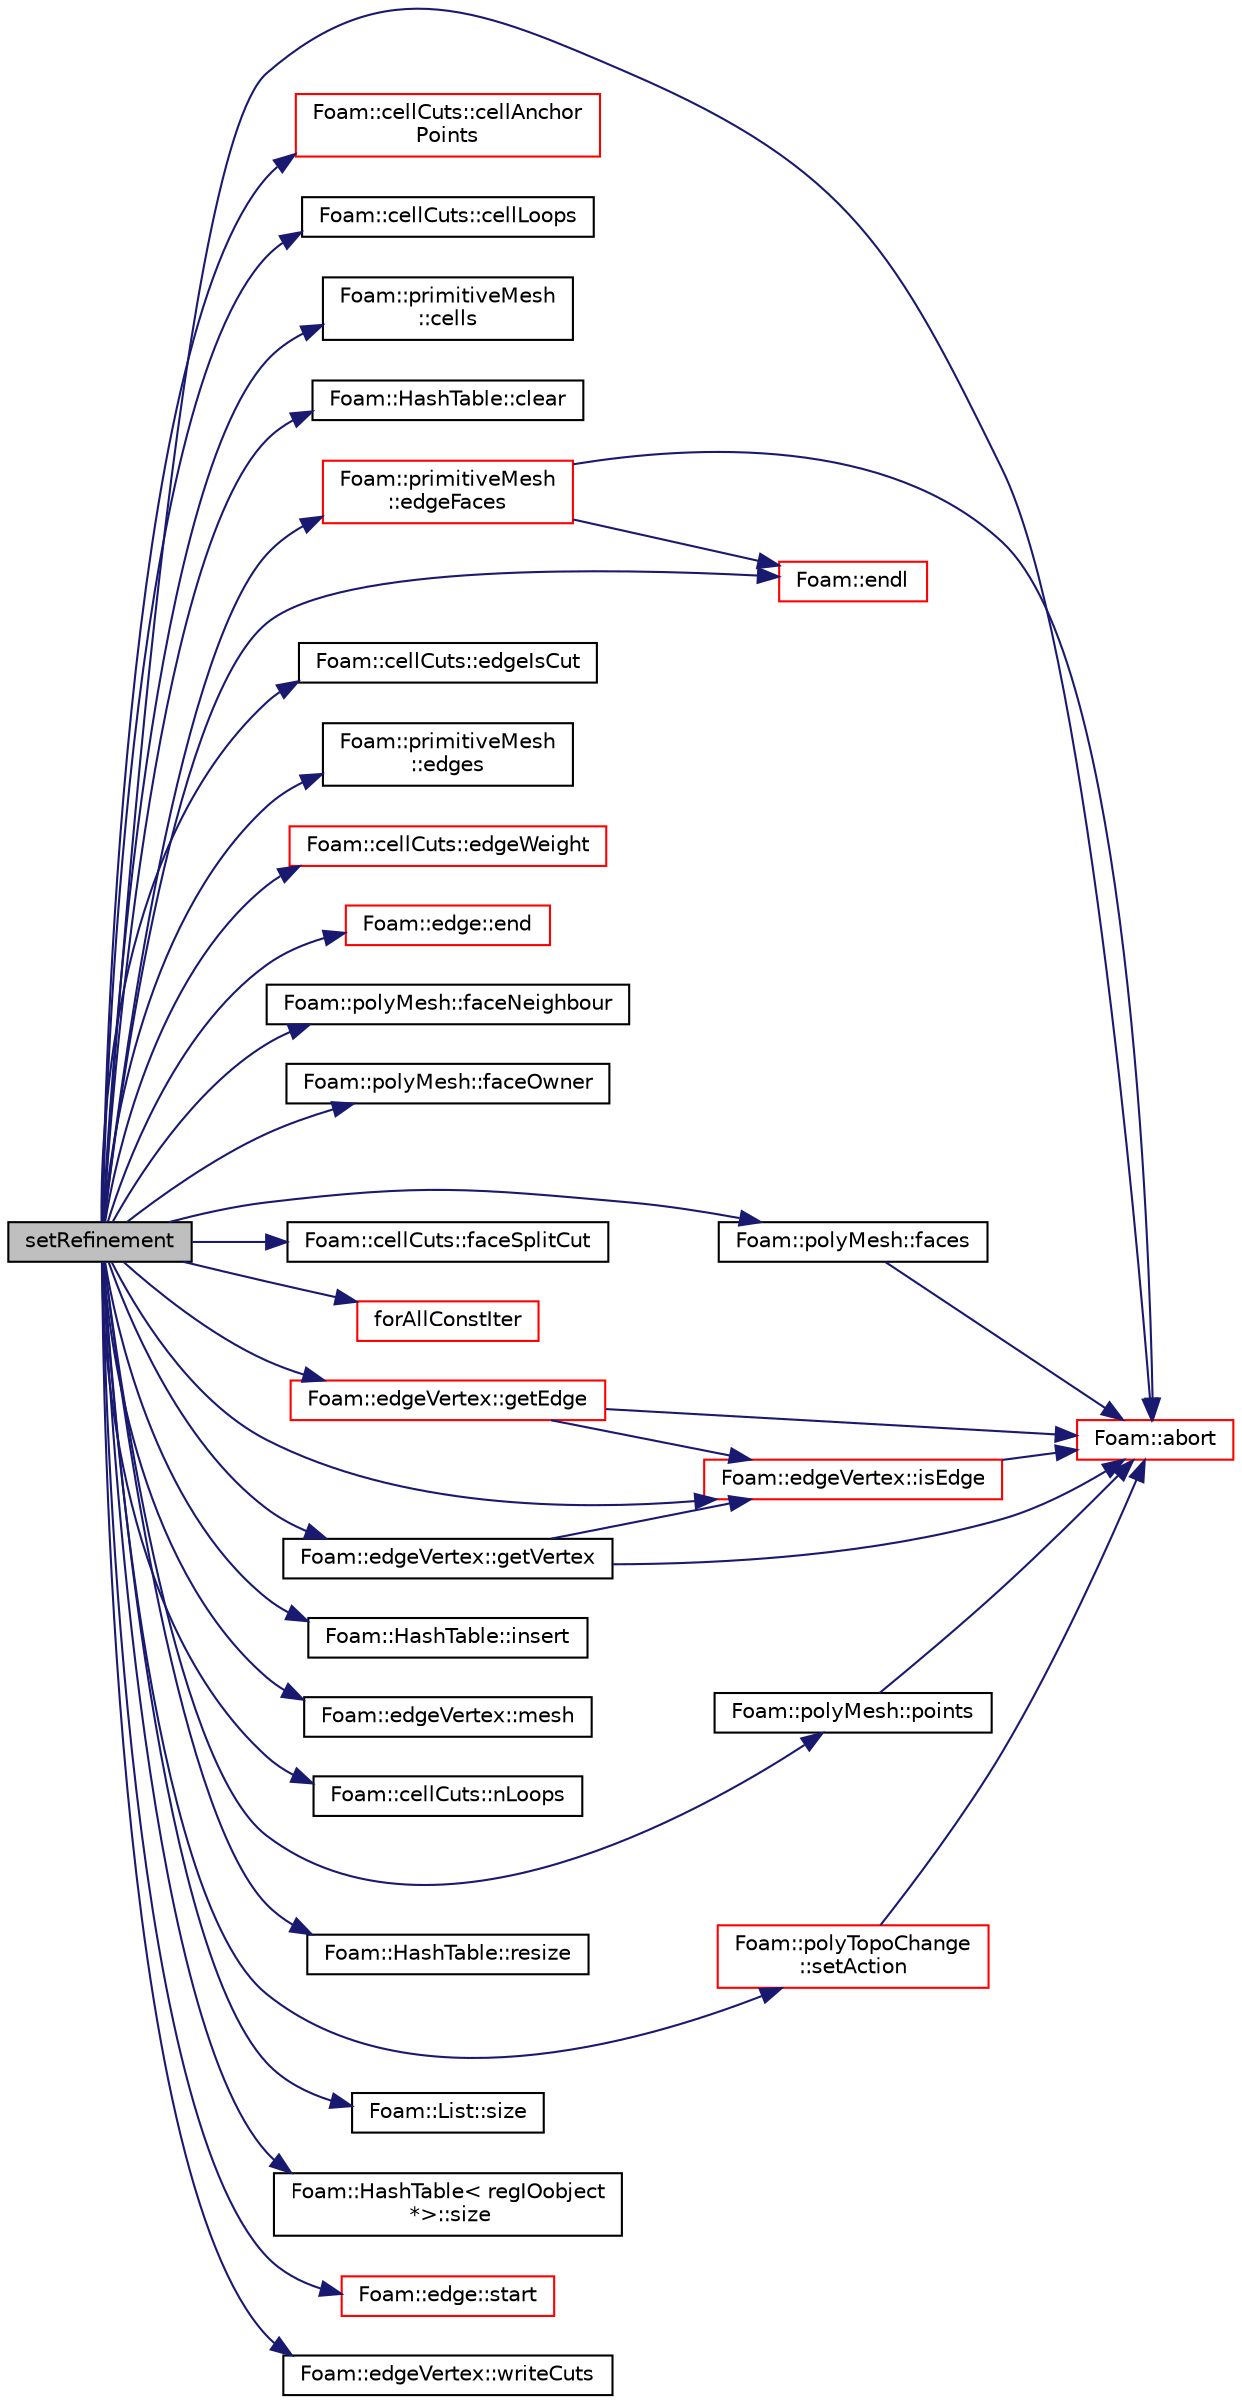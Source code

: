 digraph "setRefinement"
{
  bgcolor="transparent";
  edge [fontname="Helvetica",fontsize="10",labelfontname="Helvetica",labelfontsize="10"];
  node [fontname="Helvetica",fontsize="10",shape=record];
  rankdir="LR";
  Node461 [label="setRefinement",height=0.2,width=0.4,color="black", fillcolor="grey75", style="filled", fontcolor="black"];
  Node461 -> Node462 [color="midnightblue",fontsize="10",style="solid",fontname="Helvetica"];
  Node462 [label="Foam::abort",height=0.2,width=0.4,color="red",URL="$a21851.html#a447107a607d03e417307c203fa5fb44b"];
  Node461 -> Node507 [color="midnightblue",fontsize="10",style="solid",fontname="Helvetica"];
  Node507 [label="Foam::cellCuts::cellAnchor\lPoints",height=0.2,width=0.4,color="red",URL="$a22213.html#ac647dedf039b04921aefc58bd994114b",tooltip="For each cut cell the points on the &#39;anchor&#39; side of the cell. "];
  Node461 -> Node816 [color="midnightblue",fontsize="10",style="solid",fontname="Helvetica"];
  Node816 [label="Foam::cellCuts::cellLoops",height=0.2,width=0.4,color="black",URL="$a22213.html#a857c8b06bb3a22c729a5d87a5234a56a",tooltip="For each cut cell the cut along the circumference. "];
  Node461 -> Node531 [color="midnightblue",fontsize="10",style="solid",fontname="Helvetica"];
  Node531 [label="Foam::primitiveMesh\l::cells",height=0.2,width=0.4,color="black",URL="$a28685.html#af19bf800d725a623c7b1d0101d65e7d3"];
  Node461 -> Node548 [color="midnightblue",fontsize="10",style="solid",fontname="Helvetica"];
  Node548 [label="Foam::HashTable::clear",height=0.2,width=0.4,color="black",URL="$a26841.html#ac8bb3912a3ce86b15842e79d0b421204",tooltip="Clear all entries from table. "];
  Node461 -> Node538 [color="midnightblue",fontsize="10",style="solid",fontname="Helvetica"];
  Node538 [label="Foam::primitiveMesh\l::edgeFaces",height=0.2,width=0.4,color="red",URL="$a28685.html#ad38ecd2902727a890ebd437731c271c8"];
  Node538 -> Node469 [color="midnightblue",fontsize="10",style="solid",fontname="Helvetica"];
  Node469 [label="Foam::endl",height=0.2,width=0.4,color="red",URL="$a21851.html#a2db8fe02a0d3909e9351bb4275b23ce4",tooltip="Add newline and flush stream. "];
  Node538 -> Node462 [color="midnightblue",fontsize="10",style="solid",fontname="Helvetica"];
  Node461 -> Node817 [color="midnightblue",fontsize="10",style="solid",fontname="Helvetica"];
  Node817 [label="Foam::cellCuts::edgeIsCut",height=0.2,width=0.4,color="black",URL="$a22213.html#abecb8b80670e487f613ae1fd3c382dc5",tooltip="Is edge cut. "];
  Node461 -> Node540 [color="midnightblue",fontsize="10",style="solid",fontname="Helvetica"];
  Node540 [label="Foam::primitiveMesh\l::edges",height=0.2,width=0.4,color="black",URL="$a28685.html#a21d764179912ddda5c6f95193c289846",tooltip="Return mesh edges. Uses calcEdges. "];
  Node461 -> Node818 [color="midnightblue",fontsize="10",style="solid",fontname="Helvetica"];
  Node818 [label="Foam::cellCuts::edgeWeight",height=0.2,width=0.4,color="red",URL="$a22213.html#a4859531d585892f6a7173a77ed8402e2",tooltip="If edge is cut gives weight (ratio between start() and end()) "];
  Node461 -> Node550 [color="midnightblue",fontsize="10",style="solid",fontname="Helvetica"];
  Node550 [label="Foam::edge::end",height=0.2,width=0.4,color="red",URL="$a28361.html#a5ac1c619caccdf5bcf8c3d58a409849f",tooltip="Return end vertex label. "];
  Node461 -> Node469 [color="midnightblue",fontsize="10",style="solid",fontname="Helvetica"];
  Node461 -> Node553 [color="midnightblue",fontsize="10",style="solid",fontname="Helvetica"];
  Node553 [label="Foam::polyMesh::faceNeighbour",height=0.2,width=0.4,color="black",URL="$a28565.html#a9fb57b52c700ed61f09ada65412d13e3",tooltip="Return face neighbour. "];
  Node461 -> Node560 [color="midnightblue",fontsize="10",style="solid",fontname="Helvetica"];
  Node560 [label="Foam::polyMesh::faceOwner",height=0.2,width=0.4,color="black",URL="$a28565.html#a57752b49bfee23ca1944c3fb0493974f",tooltip="Return face owner. "];
  Node461 -> Node561 [color="midnightblue",fontsize="10",style="solid",fontname="Helvetica"];
  Node561 [label="Foam::polyMesh::faces",height=0.2,width=0.4,color="black",URL="$a28565.html#a431c0a24765f0bb6d32f6a03ce0e9b57",tooltip="Return raw faces. "];
  Node561 -> Node462 [color="midnightblue",fontsize="10",style="solid",fontname="Helvetica"];
  Node461 -> Node820 [color="midnightblue",fontsize="10",style="solid",fontname="Helvetica"];
  Node820 [label="Foam::cellCuts::faceSplitCut",height=0.2,width=0.4,color="black",URL="$a22213.html#a881ec224c899931c515a11e0d1f83cca",tooltip="Gives for split face the two cuts that split the face into two. "];
  Node461 -> Node562 [color="midnightblue",fontsize="10",style="solid",fontname="Helvetica"];
  Node562 [label="forAllConstIter",height=0.2,width=0.4,color="red",URL="$a39311.html#ae21e2836509b0fa7f7cedf6493b11b09"];
  Node461 -> Node821 [color="midnightblue",fontsize="10",style="solid",fontname="Helvetica"];
  Node821 [label="Foam::edgeVertex::getEdge",height=0.2,width=0.4,color="red",URL="$a22241.html#a4cfb706c40b0c7beeb1b83b466e5cb2e",tooltip="Convert eVert to edge label. "];
  Node821 -> Node462 [color="midnightblue",fontsize="10",style="solid",fontname="Helvetica"];
  Node821 -> Node822 [color="midnightblue",fontsize="10",style="solid",fontname="Helvetica"];
  Node822 [label="Foam::edgeVertex::isEdge",height=0.2,width=0.4,color="red",URL="$a22241.html#a41bb4fbf7e5af9ad942e457104c9e4d1",tooltip="Is eVert an edge? "];
  Node822 -> Node462 [color="midnightblue",fontsize="10",style="solid",fontname="Helvetica"];
  Node461 -> Node823 [color="midnightblue",fontsize="10",style="solid",fontname="Helvetica"];
  Node823 [label="Foam::edgeVertex::getVertex",height=0.2,width=0.4,color="black",URL="$a22241.html#aed8480197c0ee0ced2d717ef7b8ab63b",tooltip="Convert eVert to vertex label. "];
  Node823 -> Node462 [color="midnightblue",fontsize="10",style="solid",fontname="Helvetica"];
  Node823 -> Node822 [color="midnightblue",fontsize="10",style="solid",fontname="Helvetica"];
  Node461 -> Node771 [color="midnightblue",fontsize="10",style="solid",fontname="Helvetica"];
  Node771 [label="Foam::HashTable::insert",height=0.2,width=0.4,color="black",URL="$a26841.html#a5eee1e0e199ad59b9cb3916cd42156e0",tooltip="Insert a new hashedEntry. "];
  Node461 -> Node822 [color="midnightblue",fontsize="10",style="solid",fontname="Helvetica"];
  Node461 -> Node824 [color="midnightblue",fontsize="10",style="solid",fontname="Helvetica"];
  Node824 [label="Foam::edgeVertex::mesh",height=0.2,width=0.4,color="black",URL="$a22241.html#ae78c91f8ff731c07ccc4351d9fe861ba"];
  Node461 -> Node825 [color="midnightblue",fontsize="10",style="solid",fontname="Helvetica"];
  Node825 [label="Foam::cellCuts::nLoops",height=0.2,width=0.4,color="black",URL="$a22213.html#aa761a4a5f944e83e303a6b4c3de13b5a",tooltip="Number of valid cell loops. "];
  Node461 -> Node806 [color="midnightblue",fontsize="10",style="solid",fontname="Helvetica"];
  Node806 [label="Foam::polyMesh::points",height=0.2,width=0.4,color="black",URL="$a28565.html#ac44123fc1265297c41a43c3b62fdb4c2",tooltip="Return raw points. "];
  Node806 -> Node462 [color="midnightblue",fontsize="10",style="solid",fontname="Helvetica"];
  Node461 -> Node826 [color="midnightblue",fontsize="10",style="solid",fontname="Helvetica"];
  Node826 [label="Foam::HashTable::resize",height=0.2,width=0.4,color="black",URL="$a26841.html#ae697ea15032f01f89988bb8ada677832",tooltip="Resize the hash table for efficiency. "];
  Node461 -> Node827 [color="midnightblue",fontsize="10",style="solid",fontname="Helvetica"];
  Node827 [label="Foam::polyTopoChange\l::setAction",height=0.2,width=0.4,color="red",URL="$a22449.html#a40a23962b792d24f4cb999f5b55aece2",tooltip="For compatibility with polyTopoChange: set topological action. "];
  Node827 -> Node462 [color="midnightblue",fontsize="10",style="solid",fontname="Helvetica"];
  Node461 -> Node541 [color="midnightblue",fontsize="10",style="solid",fontname="Helvetica"];
  Node541 [label="Foam::List::size",height=0.2,width=0.4,color="black",URL="$a26833.html#a8a5f6fa29bd4b500caf186f60245b384",tooltip="Override size to be inconsistent with allocated storage. "];
  Node461 -> Node668 [color="midnightblue",fontsize="10",style="solid",fontname="Helvetica"];
  Node668 [label="Foam::HashTable\< regIOobject\l *\>::size",height=0.2,width=0.4,color="black",URL="$a26841.html#a47b3bf30da1eb3ab8076b5fbe00e0494",tooltip="Return number of elements in table. "];
  Node461 -> Node809 [color="midnightblue",fontsize="10",style="solid",fontname="Helvetica"];
  Node809 [label="Foam::edge::start",height=0.2,width=0.4,color="red",URL="$a28361.html#afe56bdd2031bbf8321e35e2330c0b990",tooltip="Return start vertex label. "];
  Node461 -> Node915 [color="midnightblue",fontsize="10",style="solid",fontname="Helvetica"];
  Node915 [label="Foam::edgeVertex::writeCuts",height=0.2,width=0.4,color="black",URL="$a22241.html#a1b577ff9a558b854e2b37e771b798768",tooltip="Write cut descriptions to Ostream. "];
}
